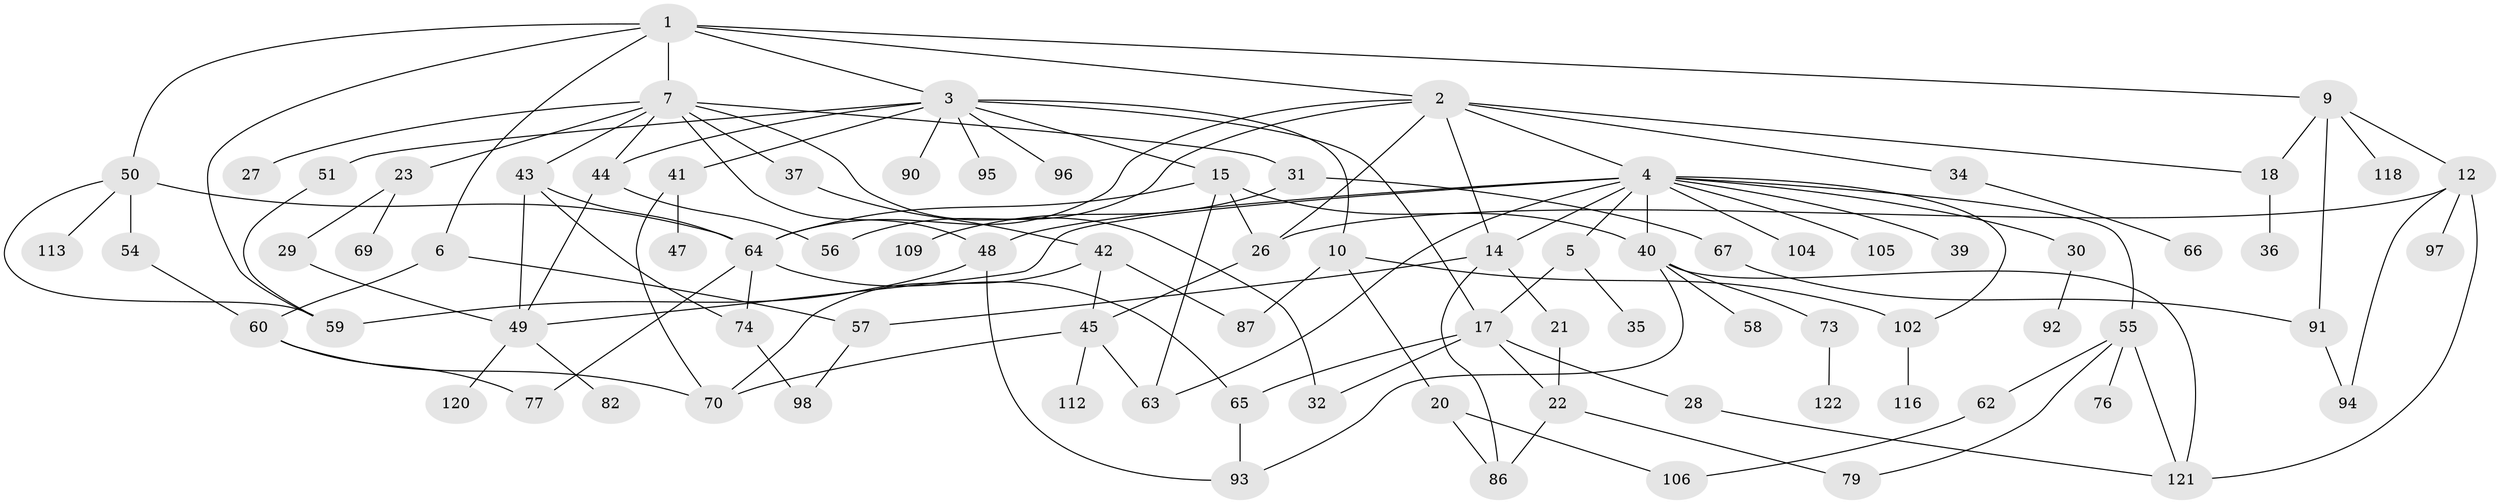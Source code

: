 // Generated by graph-tools (version 1.1) at 2025/23/03/03/25 07:23:32]
// undirected, 85 vertices, 129 edges
graph export_dot {
graph [start="1"]
  node [color=gray90,style=filled];
  1 [super="+13"];
  2 [super="+8"];
  3 [super="+107"];
  4 [super="+33"];
  5 [super="+61"];
  6 [super="+75"];
  7 [super="+11"];
  9;
  10 [super="+119"];
  12 [super="+101"];
  14 [super="+16"];
  15 [super="+72"];
  17 [super="+19"];
  18;
  20 [super="+24"];
  21 [super="+25"];
  22 [super="+38"];
  23 [super="+53"];
  26 [super="+81"];
  27;
  28;
  29 [super="+99"];
  30;
  31 [super="+85"];
  32;
  34;
  35;
  36 [super="+123"];
  37;
  39;
  40 [super="+46"];
  41 [super="+84"];
  42 [super="+88"];
  43 [super="+115"];
  44 [super="+71"];
  45 [super="+80"];
  47;
  48 [super="+117"];
  49 [super="+52"];
  50;
  51 [super="+83"];
  54;
  55 [super="+68"];
  56;
  57 [super="+114"];
  58;
  59 [super="+111"];
  60 [super="+100"];
  62;
  63;
  64 [super="+110"];
  65;
  66;
  67;
  69;
  70 [super="+78"];
  73 [super="+89"];
  74;
  76;
  77;
  79;
  82;
  86;
  87;
  90;
  91 [super="+103"];
  92;
  93;
  94;
  95;
  96;
  97 [super="+108"];
  98;
  102;
  104;
  105;
  106;
  109;
  112;
  113;
  116;
  118;
  120;
  121;
  122;
  1 -- 2;
  1 -- 3;
  1 -- 6;
  1 -- 7;
  1 -- 9;
  1 -- 50;
  1 -- 59;
  2 -- 4;
  2 -- 14;
  2 -- 18;
  2 -- 56;
  2 -- 64;
  2 -- 34;
  2 -- 26;
  3 -- 10;
  3 -- 15;
  3 -- 41;
  3 -- 44;
  3 -- 51;
  3 -- 90;
  3 -- 95;
  3 -- 96;
  3 -- 17;
  4 -- 5;
  4 -- 30;
  4 -- 55;
  4 -- 102;
  4 -- 104;
  4 -- 105;
  4 -- 63;
  4 -- 14;
  4 -- 40;
  4 -- 49;
  4 -- 39;
  4 -- 48;
  5 -- 17;
  5 -- 35;
  6 -- 57;
  6 -- 60;
  7 -- 23;
  7 -- 31;
  7 -- 37;
  7 -- 43;
  7 -- 48;
  7 -- 44;
  7 -- 32;
  7 -- 27;
  9 -- 12;
  9 -- 118;
  9 -- 91;
  9 -- 18;
  10 -- 20;
  10 -- 87;
  10 -- 102;
  12 -- 26;
  12 -- 94;
  12 -- 97;
  12 -- 121;
  14 -- 21;
  14 -- 86;
  14 -- 57;
  15 -- 40;
  15 -- 63;
  15 -- 64;
  15 -- 26;
  17 -- 65;
  17 -- 32;
  17 -- 28;
  17 -- 22;
  18 -- 36;
  20 -- 106;
  20 -- 86;
  21 -- 22;
  22 -- 86;
  22 -- 79;
  23 -- 29;
  23 -- 69;
  26 -- 45;
  28 -- 121;
  29 -- 49;
  30 -- 92;
  31 -- 67;
  31 -- 109;
  34 -- 66;
  37 -- 42;
  40 -- 58;
  40 -- 73;
  40 -- 93;
  40 -- 121;
  41 -- 47;
  41 -- 70;
  42 -- 45;
  42 -- 70;
  42 -- 87;
  43 -- 64;
  43 -- 74;
  43 -- 49;
  44 -- 56;
  44 -- 49;
  45 -- 63;
  45 -- 112;
  45 -- 70;
  48 -- 59;
  48 -- 93;
  49 -- 120;
  49 -- 82;
  50 -- 54;
  50 -- 113;
  50 -- 64;
  50 -- 59;
  51 -- 59;
  54 -- 60;
  55 -- 62;
  55 -- 121;
  55 -- 76;
  55 -- 79;
  57 -- 98;
  60 -- 70;
  60 -- 77;
  62 -- 106;
  64 -- 74;
  64 -- 77;
  64 -- 65;
  65 -- 93;
  67 -- 91;
  73 -- 122;
  74 -- 98;
  91 -- 94;
  102 -- 116;
}
